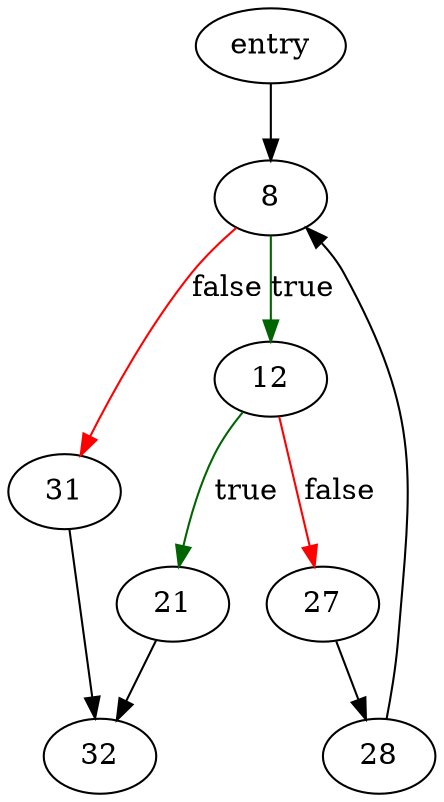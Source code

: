 digraph "unixGetSystemCall" {
	// Node definitions.
	2 [label=entry];
	8;
	12;
	21;
	27;
	28;
	31;
	32;

	// Edge definitions.
	2 -> 8;
	8 -> 12 [
		color=darkgreen
		label=true
	];
	8 -> 31 [
		color=red
		label=false
	];
	12 -> 21 [
		color=darkgreen
		label=true
	];
	12 -> 27 [
		color=red
		label=false
	];
	21 -> 32;
	27 -> 28;
	28 -> 8;
	31 -> 32;
}
